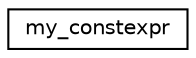 digraph "Graphical Class Hierarchy"
{
  edge [fontname="Helvetica",fontsize="10",labelfontname="Helvetica",labelfontsize="10"];
  node [fontname="Helvetica",fontsize="10",shape=record];
  rankdir="LR";
  Node0 [label="my_constexpr",height=0.2,width=0.4,color="black", fillcolor="white", style="filled",URL="$structmy__constexpr.html"];
}
